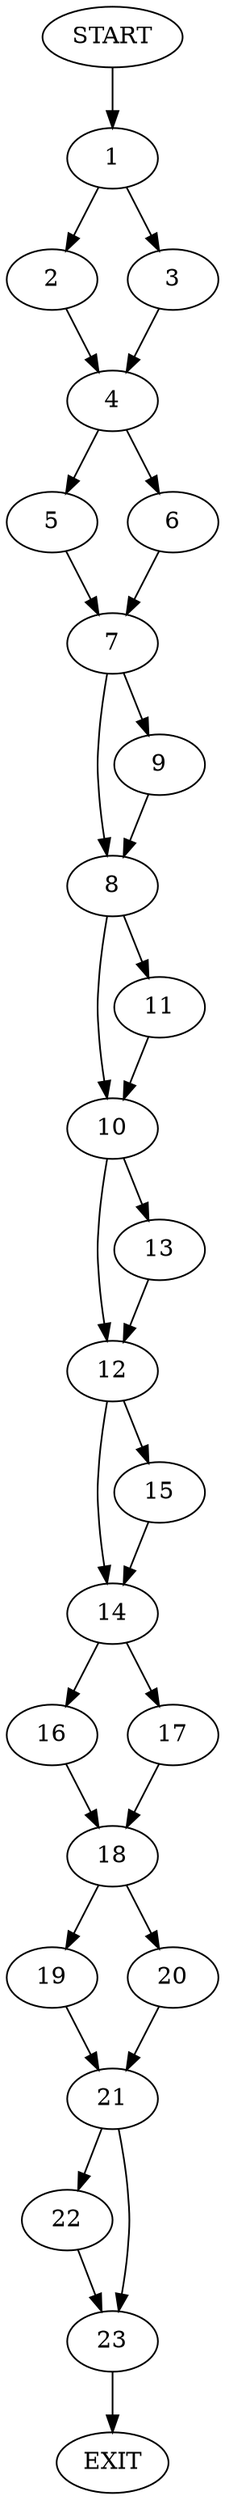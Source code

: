 digraph {
0 [label="START"]
24 [label="EXIT"]
0 -> 1
1 -> 2
1 -> 3
2 -> 4
3 -> 4
4 -> 5
4 -> 6
6 -> 7
5 -> 7
7 -> 8
7 -> 9
8 -> 10
8 -> 11
9 -> 8
10 -> 12
10 -> 13
11 -> 10
12 -> 14
12 -> 15
13 -> 12
14 -> 16
14 -> 17
15 -> 14
17 -> 18
16 -> 18
18 -> 19
18 -> 20
20 -> 21
19 -> 21
21 -> 22
21 -> 23
22 -> 23
23 -> 24
}
